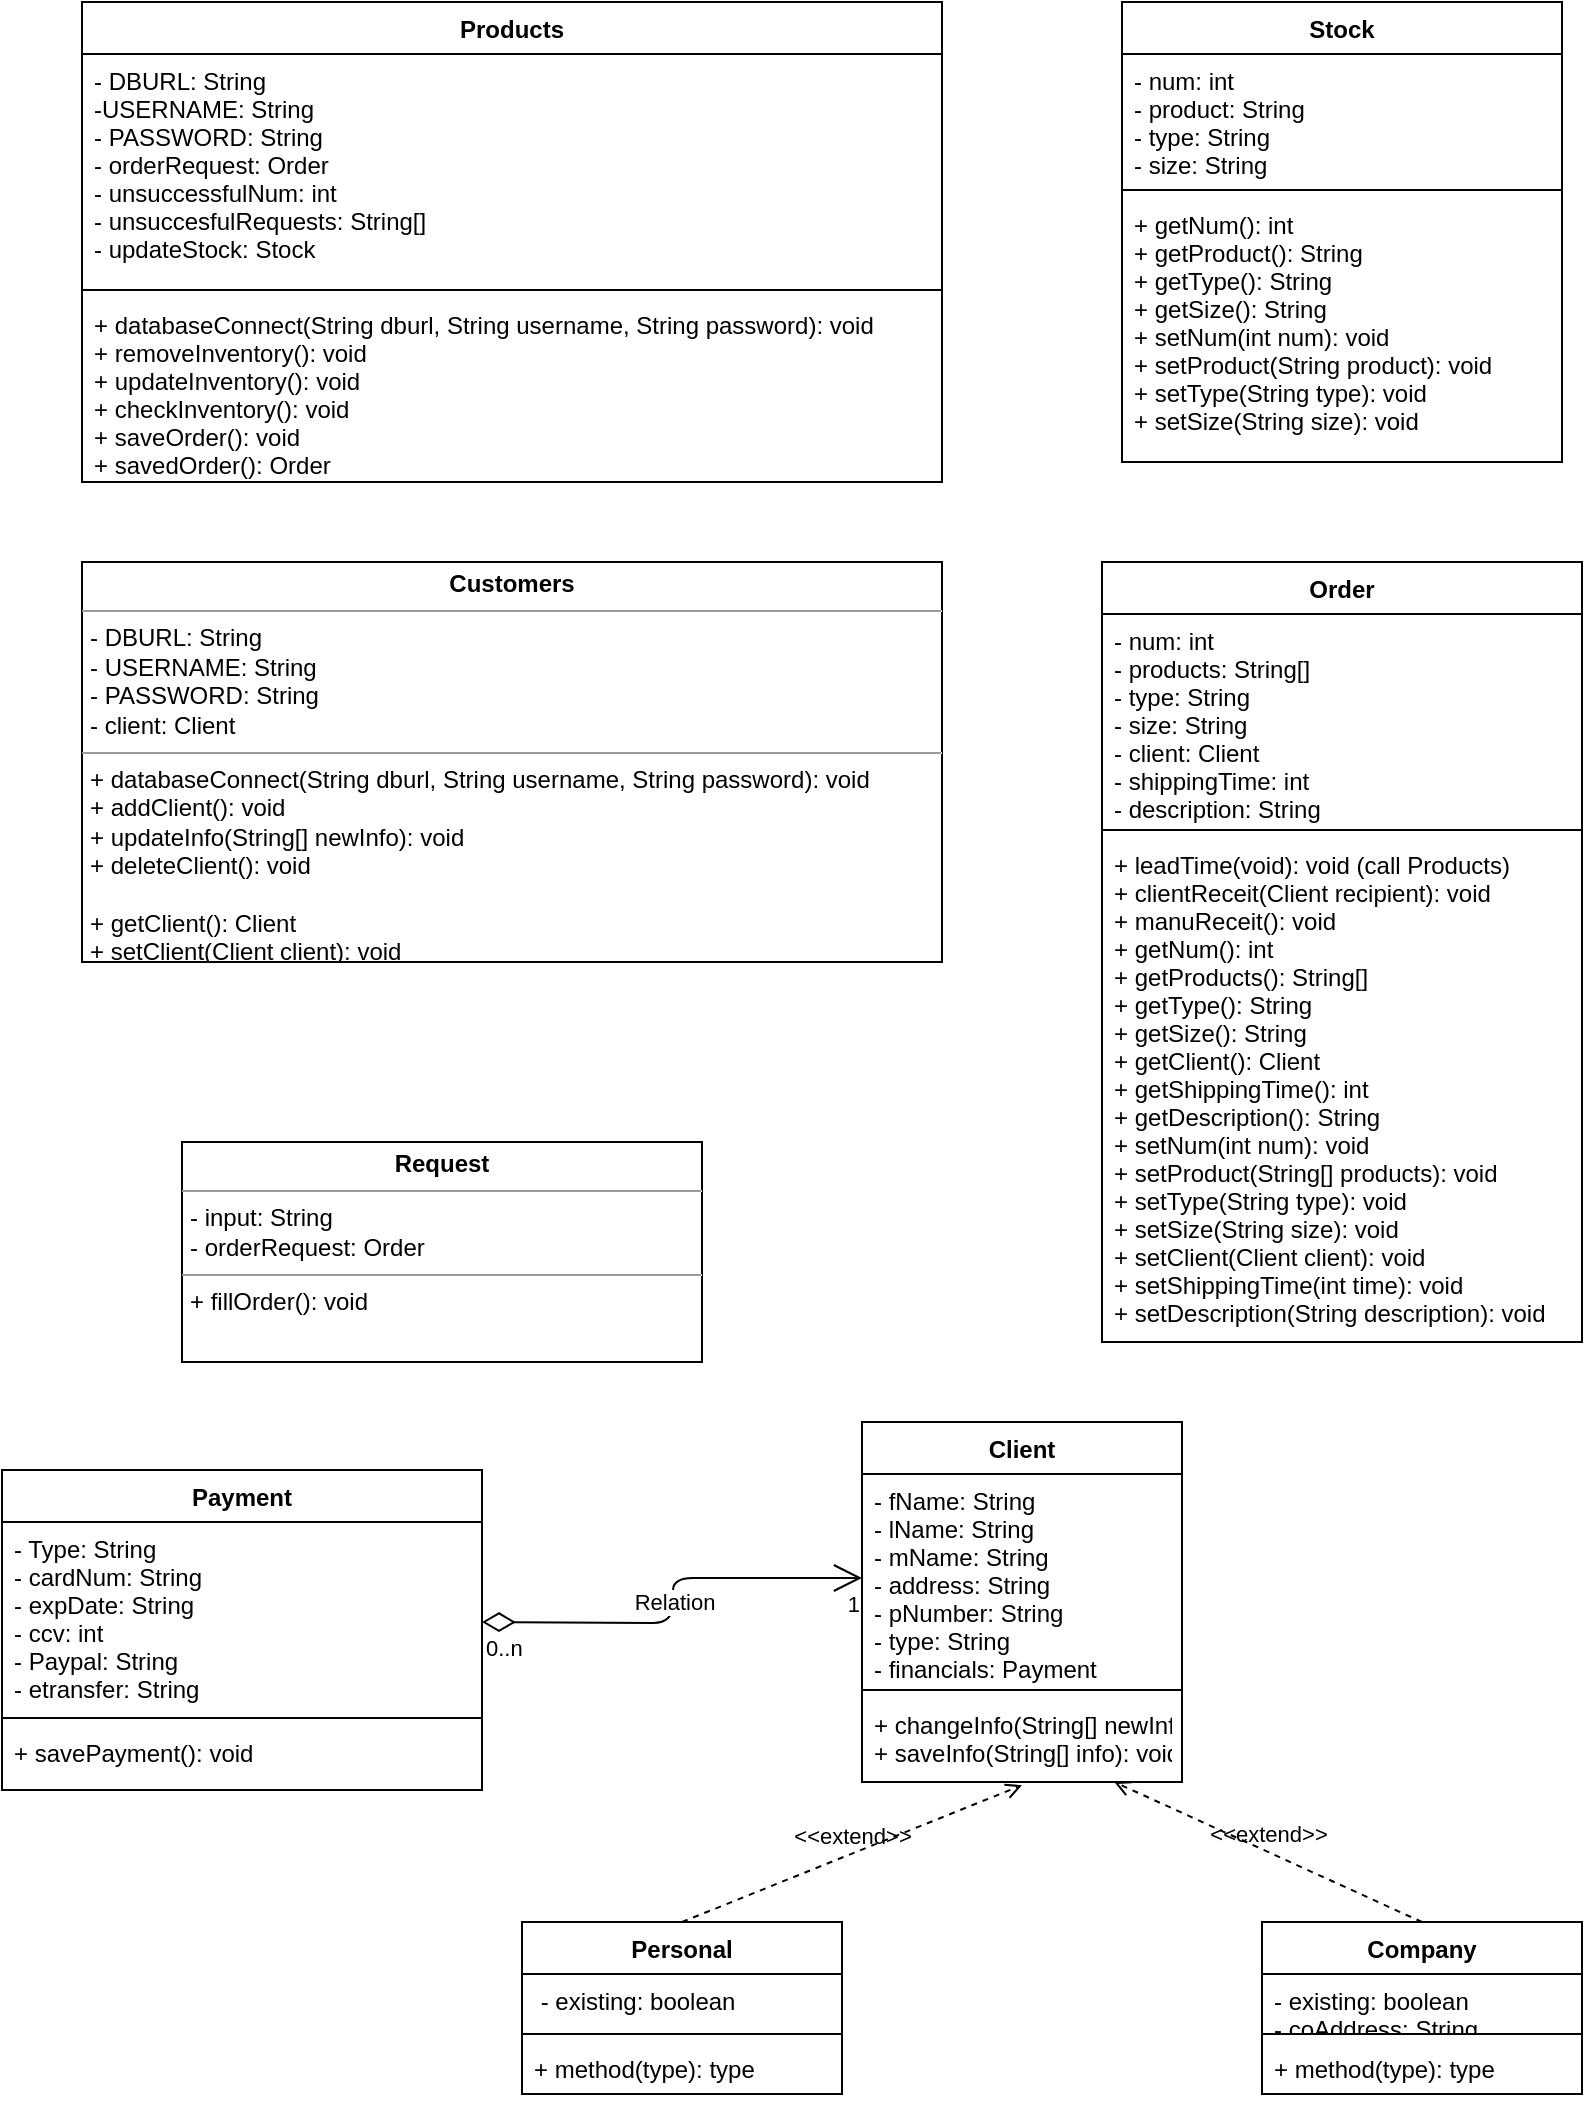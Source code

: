 <mxfile>
    <diagram id="z3XswlLWCpY23xo-eLrF" name="General-UML">
        <mxGraphModel dx="968" dy="680" grid="1" gridSize="10" guides="1" tooltips="1" connect="1" arrows="1" fold="1" page="1" pageScale="1" pageWidth="850" pageHeight="1100" math="0" shadow="0">
            <root>
                <mxCell id="0"/>
                <mxCell id="1" parent="0"/>
                <mxCell id="FrRC0isX2T48UGR8ABqO-22" value="Products" style="swimlane;fontStyle=1;align=center;verticalAlign=top;childLayout=stackLayout;horizontal=1;startSize=26;horizontalStack=0;resizeParent=1;resizeParentMax=0;resizeLast=0;collapsible=1;marginBottom=0;" parent="1" vertex="1">
                    <mxGeometry x="60" y="40" width="430" height="240" as="geometry"/>
                </mxCell>
                <mxCell id="FrRC0isX2T48UGR8ABqO-23" value="- DBURL: String &#10;-USERNAME: String&#10;- PASSWORD: String&#10;- orderRequest: Order&#10;- unsuccessfulNum: int&#10;- unsuccesfulRequests: String[]&#10;- updateStock: Stock" style="text;strokeColor=none;fillColor=none;align=left;verticalAlign=top;spacingLeft=4;spacingRight=4;overflow=hidden;rotatable=0;points=[[0,0.5],[1,0.5]];portConstraint=eastwest;" parent="FrRC0isX2T48UGR8ABqO-22" vertex="1">
                    <mxGeometry y="26" width="430" height="114" as="geometry"/>
                </mxCell>
                <mxCell id="FrRC0isX2T48UGR8ABqO-24" value="" style="line;strokeWidth=1;fillColor=none;align=left;verticalAlign=middle;spacingTop=-1;spacingLeft=3;spacingRight=3;rotatable=0;labelPosition=right;points=[];portConstraint=eastwest;" parent="FrRC0isX2T48UGR8ABqO-22" vertex="1">
                    <mxGeometry y="140" width="430" height="8" as="geometry"/>
                </mxCell>
                <mxCell id="FrRC0isX2T48UGR8ABqO-25" value="+ databaseConnect(String dburl, String username, String password): void&#10;+ removeInventory(): void &#10;+ updateInventory(): void&#10;+ checkInventory(): void &#10;+ saveOrder(): void&#10;+ savedOrder(): Order" style="text;strokeColor=none;fillColor=none;align=left;verticalAlign=top;spacingLeft=4;spacingRight=4;overflow=hidden;rotatable=0;points=[[0,0.5],[1,0.5]];portConstraint=eastwest;" parent="FrRC0isX2T48UGR8ABqO-22" vertex="1">
                    <mxGeometry y="148" width="430" height="92" as="geometry"/>
                </mxCell>
                <mxCell id="FrRC0isX2T48UGR8ABqO-26" value="Client" style="swimlane;fontStyle=1;align=center;verticalAlign=top;childLayout=stackLayout;horizontal=1;startSize=26;horizontalStack=0;resizeParent=1;resizeParentMax=0;resizeLast=0;collapsible=1;marginBottom=0;" parent="1" vertex="1">
                    <mxGeometry x="450" y="750" width="160" height="180" as="geometry"/>
                </mxCell>
                <mxCell id="FrRC0isX2T48UGR8ABqO-27" value="- fName: String&#10;- lName: String &#10;- mName: String&#10;- address: String&#10;- pNumber: String&#10;- type: String&#10;- financials: Payment" style="text;strokeColor=none;fillColor=none;align=left;verticalAlign=top;spacingLeft=4;spacingRight=4;overflow=hidden;rotatable=0;points=[[0,0.5],[1,0.5]];portConstraint=eastwest;" parent="FrRC0isX2T48UGR8ABqO-26" vertex="1">
                    <mxGeometry y="26" width="160" height="104" as="geometry"/>
                </mxCell>
                <mxCell id="FrRC0isX2T48UGR8ABqO-28" value="" style="line;strokeWidth=1;fillColor=none;align=left;verticalAlign=middle;spacingTop=-1;spacingLeft=3;spacingRight=3;rotatable=0;labelPosition=right;points=[];portConstraint=eastwest;" parent="FrRC0isX2T48UGR8ABqO-26" vertex="1">
                    <mxGeometry y="130" width="160" height="8" as="geometry"/>
                </mxCell>
                <mxCell id="FrRC0isX2T48UGR8ABqO-29" value="+ changeInfo(String[] newInfo): void&#10;+ saveInfo(String[] info): void" style="text;strokeColor=none;fillColor=none;align=left;verticalAlign=top;spacingLeft=4;spacingRight=4;overflow=hidden;rotatable=0;points=[[0,0.5],[1,0.5]];portConstraint=eastwest;" parent="FrRC0isX2T48UGR8ABqO-26" vertex="1">
                    <mxGeometry y="138" width="160" height="42" as="geometry"/>
                </mxCell>
                <mxCell id="FrRC0isX2T48UGR8ABqO-30" value="Company" style="swimlane;fontStyle=1;align=center;verticalAlign=top;childLayout=stackLayout;horizontal=1;startSize=26;horizontalStack=0;resizeParent=1;resizeParentMax=0;resizeLast=0;collapsible=1;marginBottom=0;" parent="1" vertex="1">
                    <mxGeometry x="650" y="1000" width="160" height="86" as="geometry"/>
                </mxCell>
                <mxCell id="FrRC0isX2T48UGR8ABqO-31" value="- existing: boolean&#10;- coAddress: String&#10;- coPNumber: String&#10;- owner: String" style="text;strokeColor=none;fillColor=none;align=left;verticalAlign=top;spacingLeft=4;spacingRight=4;overflow=hidden;rotatable=0;points=[[0,0.5],[1,0.5]];portConstraint=eastwest;" parent="FrRC0isX2T48UGR8ABqO-30" vertex="1">
                    <mxGeometry y="26" width="160" height="26" as="geometry"/>
                </mxCell>
                <mxCell id="FrRC0isX2T48UGR8ABqO-32" value="" style="line;strokeWidth=1;fillColor=none;align=left;verticalAlign=middle;spacingTop=-1;spacingLeft=3;spacingRight=3;rotatable=0;labelPosition=right;points=[];portConstraint=eastwest;" parent="FrRC0isX2T48UGR8ABqO-30" vertex="1">
                    <mxGeometry y="52" width="160" height="8" as="geometry"/>
                </mxCell>
                <mxCell id="FrRC0isX2T48UGR8ABqO-33" value="+ method(type): type" style="text;strokeColor=none;fillColor=none;align=left;verticalAlign=top;spacingLeft=4;spacingRight=4;overflow=hidden;rotatable=0;points=[[0,0.5],[1,0.5]];portConstraint=eastwest;" parent="FrRC0isX2T48UGR8ABqO-30" vertex="1">
                    <mxGeometry y="60" width="160" height="26" as="geometry"/>
                </mxCell>
                <mxCell id="FrRC0isX2T48UGR8ABqO-34" value="Personal" style="swimlane;fontStyle=1;align=center;verticalAlign=top;childLayout=stackLayout;horizontal=1;startSize=26;horizontalStack=0;resizeParent=1;resizeParentMax=0;resizeLast=0;collapsible=1;marginBottom=0;" parent="1" vertex="1">
                    <mxGeometry x="280" y="1000" width="160" height="86" as="geometry"/>
                </mxCell>
                <mxCell id="FrRC0isX2T48UGR8ABqO-35" value=" - existing: boolean" style="text;strokeColor=none;fillColor=none;align=left;verticalAlign=top;spacingLeft=4;spacingRight=4;overflow=hidden;rotatable=0;points=[[0,0.5],[1,0.5]];portConstraint=eastwest;" parent="FrRC0isX2T48UGR8ABqO-34" vertex="1">
                    <mxGeometry y="26" width="160" height="26" as="geometry"/>
                </mxCell>
                <mxCell id="FrRC0isX2T48UGR8ABqO-36" value="" style="line;strokeWidth=1;fillColor=none;align=left;verticalAlign=middle;spacingTop=-1;spacingLeft=3;spacingRight=3;rotatable=0;labelPosition=right;points=[];portConstraint=eastwest;" parent="FrRC0isX2T48UGR8ABqO-34" vertex="1">
                    <mxGeometry y="52" width="160" height="8" as="geometry"/>
                </mxCell>
                <mxCell id="FrRC0isX2T48UGR8ABqO-37" value="+ method(type): type" style="text;strokeColor=none;fillColor=none;align=left;verticalAlign=top;spacingLeft=4;spacingRight=4;overflow=hidden;rotatable=0;points=[[0,0.5],[1,0.5]];portConstraint=eastwest;" parent="FrRC0isX2T48UGR8ABqO-34" vertex="1">
                    <mxGeometry y="60" width="160" height="26" as="geometry"/>
                </mxCell>
                <mxCell id="FrRC0isX2T48UGR8ABqO-38" value="Order" style="swimlane;fontStyle=1;align=center;verticalAlign=top;childLayout=stackLayout;horizontal=1;startSize=26;horizontalStack=0;resizeParent=1;resizeParentMax=0;resizeLast=0;collapsible=1;marginBottom=0;" parent="1" vertex="1">
                    <mxGeometry x="570" y="320" width="240" height="390" as="geometry"/>
                </mxCell>
                <mxCell id="FrRC0isX2T48UGR8ABqO-39" value="- num: int&#10;- products: String[]&#10;- type: String&#10;- size: String&#10;- client: Client&#10;- shippingTime: int&#10;- description: String" style="text;strokeColor=none;fillColor=none;align=left;verticalAlign=top;spacingLeft=4;spacingRight=4;overflow=hidden;rotatable=0;points=[[0,0.5],[1,0.5]];portConstraint=eastwest;" parent="FrRC0isX2T48UGR8ABqO-38" vertex="1">
                    <mxGeometry y="26" width="240" height="104" as="geometry"/>
                </mxCell>
                <mxCell id="FrRC0isX2T48UGR8ABqO-40" value="" style="line;strokeWidth=1;fillColor=none;align=left;verticalAlign=middle;spacingTop=-1;spacingLeft=3;spacingRight=3;rotatable=0;labelPosition=right;points=[];portConstraint=eastwest;" parent="FrRC0isX2T48UGR8ABqO-38" vertex="1">
                    <mxGeometry y="130" width="240" height="8" as="geometry"/>
                </mxCell>
                <mxCell id="FrRC0isX2T48UGR8ABqO-41" value="+ leadTime(void): void (call Products)&#10;+ clientReceit(Client recipient): void&#10;+ manuReceit(): void&#10;+ getNum(): int&#10;+ getProducts(): String[]&#10;+ getType(): String&#10;+ getSize(): String&#10;+ getClient(): Client&#10;+ getShippingTime(): int&#10;+ getDescription(): String&#10;+ setNum(int num): void&#10;+ setProduct(String[] products): void&#10;+ setType(String type): void &#10;+ setSize(String size): void&#10;+ setClient(Client client): void&#10;+ setShippingTime(int time): void&#10;+ setDescription(String description): void" style="text;strokeColor=none;fillColor=none;align=left;verticalAlign=top;spacingLeft=4;spacingRight=4;overflow=hidden;rotatable=0;points=[[0,0.5],[1,0.5]];portConstraint=eastwest;" parent="FrRC0isX2T48UGR8ABqO-38" vertex="1">
                    <mxGeometry y="138" width="240" height="252" as="geometry"/>
                </mxCell>
                <mxCell id="g6hW3FBqMGXsAvnzKgfp-1" value="Stock" style="swimlane;fontStyle=1;align=center;verticalAlign=top;childLayout=stackLayout;horizontal=1;startSize=26;horizontalStack=0;resizeParent=1;resizeParentMax=0;resizeLast=0;collapsible=1;marginBottom=0;" parent="1" vertex="1">
                    <mxGeometry x="580" y="40" width="220" height="230" as="geometry"/>
                </mxCell>
                <mxCell id="g6hW3FBqMGXsAvnzKgfp-2" value="- num: int&#10;- product: String&#10;- type: String&#10;- size: String" style="text;strokeColor=none;fillColor=none;align=left;verticalAlign=top;spacingLeft=4;spacingRight=4;overflow=hidden;rotatable=0;points=[[0,0.5],[1,0.5]];portConstraint=eastwest;" parent="g6hW3FBqMGXsAvnzKgfp-1" vertex="1">
                    <mxGeometry y="26" width="220" height="64" as="geometry"/>
                </mxCell>
                <mxCell id="g6hW3FBqMGXsAvnzKgfp-3" value="" style="line;strokeWidth=1;fillColor=none;align=left;verticalAlign=middle;spacingTop=-1;spacingLeft=3;spacingRight=3;rotatable=0;labelPosition=right;points=[];portConstraint=eastwest;" parent="g6hW3FBqMGXsAvnzKgfp-1" vertex="1">
                    <mxGeometry y="90" width="220" height="8" as="geometry"/>
                </mxCell>
                <mxCell id="g6hW3FBqMGXsAvnzKgfp-4" value="+ getNum(): int&#10;+ getProduct(): String&#10;+ getType(): String&#10;+ getSize(): String&#10;+ setNum(int num): void&#10;+ setProduct(String product): void&#10;+ setType(String type): void &#10;+ setSize(String size): void" style="text;strokeColor=none;fillColor=none;align=left;verticalAlign=top;spacingLeft=4;spacingRight=4;overflow=hidden;rotatable=0;points=[[0,0.5],[1,0.5]];portConstraint=eastwest;" parent="g6hW3FBqMGXsAvnzKgfp-1" vertex="1">
                    <mxGeometry y="98" width="220" height="132" as="geometry"/>
                </mxCell>
                <mxCell id="g6hW3FBqMGXsAvnzKgfp-5" value="&amp;lt;&amp;lt;extend&amp;gt;&amp;gt;" style="html=1;verticalAlign=bottom;labelBackgroundColor=none;endArrow=open;endFill=0;dashed=1;entryX=0.5;entryY=1.038;entryDx=0;entryDy=0;entryPerimeter=0;exitX=0.5;exitY=0;exitDx=0;exitDy=0;" parent="1" source="FrRC0isX2T48UGR8ABqO-34" target="FrRC0isX2T48UGR8ABqO-29" edge="1">
                    <mxGeometry width="160" relative="1" as="geometry">
                        <mxPoint x="350" y="860" as="sourcePoint"/>
                        <mxPoint x="510" y="860" as="targetPoint"/>
                    </mxGeometry>
                </mxCell>
                <mxCell id="g6hW3FBqMGXsAvnzKgfp-6" value="&amp;lt;&amp;lt;extend&amp;gt;&amp;gt;" style="html=1;verticalAlign=bottom;labelBackgroundColor=none;endArrow=open;endFill=0;dashed=1;exitX=0.5;exitY=0;exitDx=0;exitDy=0;" parent="1" source="FrRC0isX2T48UGR8ABqO-30" target="FrRC0isX2T48UGR8ABqO-29" edge="1">
                    <mxGeometry width="160" relative="1" as="geometry">
                        <mxPoint x="520" y="870" as="sourcePoint"/>
                        <mxPoint x="690" y="786.988" as="targetPoint"/>
                    </mxGeometry>
                </mxCell>
                <mxCell id="g6hW3FBqMGXsAvnzKgfp-7" value="&lt;p style=&quot;margin: 0px ; margin-top: 4px ; text-align: center&quot;&gt;&lt;b&gt;Customers&lt;/b&gt;&lt;/p&gt;&lt;hr size=&quot;1&quot;&gt;&lt;p style=&quot;margin: 0px ; margin-left: 4px&quot;&gt;- DBURL: String&amp;nbsp;&lt;/p&gt;&lt;p style=&quot;margin: 0px ; margin-left: 4px&quot;&gt;- USERNAME: String&lt;/p&gt;&lt;p style=&quot;margin: 0px ; margin-left: 4px&quot;&gt;- PASSWORD: String&lt;/p&gt;&lt;p style=&quot;margin: 0px ; margin-left: 4px&quot;&gt;- client: Client&lt;/p&gt;&lt;hr size=&quot;1&quot;&gt;&lt;p style=&quot;margin: 0px ; margin-left: 4px&quot;&gt;+ databaseConnect(String dburl, String username, String password): void&lt;/p&gt;&lt;p style=&quot;margin: 0px ; margin-left: 4px&quot;&gt;+ addClient(): void&amp;nbsp;&lt;/p&gt;&lt;p style=&quot;margin: 0px ; margin-left: 4px&quot;&gt;&lt;span&gt;+ updateInfo(String[] newInfo): void&lt;/span&gt;&lt;br&gt;&lt;/p&gt;&lt;p style=&quot;margin: 0px ; margin-left: 4px&quot;&gt;+ deleteClient(): void&amp;nbsp;&lt;/p&gt;&lt;p style=&quot;margin: 0px ; margin-left: 4px&quot;&gt;&lt;br&gt;&lt;/p&gt;&lt;p style=&quot;margin: 0px ; margin-left: 4px&quot;&gt;+ getClient(): Client&lt;/p&gt;&lt;p style=&quot;margin: 0px ; margin-left: 4px&quot;&gt;+ setClient(Client client): void&lt;/p&gt;" style="verticalAlign=top;align=left;overflow=fill;fontSize=12;fontFamily=Helvetica;html=1;" parent="1" vertex="1">
                    <mxGeometry x="60" y="320" width="430" height="200" as="geometry"/>
                </mxCell>
                <mxCell id="lDUlMYyhBo3_rEGFkXq5-1" value="&lt;p style=&quot;margin: 0px ; margin-top: 4px ; text-align: center&quot;&gt;&lt;b&gt;Request&lt;/b&gt;&lt;/p&gt;&lt;hr size=&quot;1&quot;&gt;&lt;p style=&quot;margin: 0px ; margin-left: 4px&quot;&gt;- input: String&lt;/p&gt;&lt;p style=&quot;margin: 0px ; margin-left: 4px&quot;&gt;- orderRequest: Order&lt;/p&gt;&lt;hr size=&quot;1&quot;&gt;&lt;p style=&quot;margin: 0px ; margin-left: 4px&quot;&gt;+ fillOrder(): void&lt;/p&gt;" style="verticalAlign=top;align=left;overflow=fill;fontSize=12;fontFamily=Helvetica;html=1;" parent="1" vertex="1">
                    <mxGeometry x="110" y="610" width="260" height="110" as="geometry"/>
                </mxCell>
                <mxCell id="OperZWVuyKfTqKcX_Xz--2" value="Payment" style="swimlane;fontStyle=1;align=center;verticalAlign=top;childLayout=stackLayout;horizontal=1;startSize=26;horizontalStack=0;resizeParent=1;resizeParentMax=0;resizeLast=0;collapsible=1;marginBottom=0;" parent="1" vertex="1">
                    <mxGeometry x="20" y="774" width="240" height="160" as="geometry"/>
                </mxCell>
                <mxCell id="OperZWVuyKfTqKcX_Xz--3" value="- Type: String &#10;- cardNum: String &#10;- expDate: String &#10;- ccv: int&#10;- Paypal: String &#10;- etransfer: String" style="text;strokeColor=none;fillColor=none;align=left;verticalAlign=top;spacingLeft=4;spacingRight=4;overflow=hidden;rotatable=0;points=[[0,0.5],[1,0.5]];portConstraint=eastwest;" parent="OperZWVuyKfTqKcX_Xz--2" vertex="1">
                    <mxGeometry y="26" width="240" height="94" as="geometry"/>
                </mxCell>
                <mxCell id="OperZWVuyKfTqKcX_Xz--4" value="" style="line;strokeWidth=1;fillColor=none;align=left;verticalAlign=middle;spacingTop=-1;spacingLeft=3;spacingRight=3;rotatable=0;labelPosition=right;points=[];portConstraint=eastwest;" parent="OperZWVuyKfTqKcX_Xz--2" vertex="1">
                    <mxGeometry y="120" width="240" height="8" as="geometry"/>
                </mxCell>
                <mxCell id="OperZWVuyKfTqKcX_Xz--5" value="+ savePayment(): void" style="text;strokeColor=none;fillColor=none;align=left;verticalAlign=top;spacingLeft=4;spacingRight=4;overflow=hidden;rotatable=0;points=[[0,0.5],[1,0.5]];portConstraint=eastwest;" parent="OperZWVuyKfTqKcX_Xz--2" vertex="1">
                    <mxGeometry y="128" width="240" height="32" as="geometry"/>
                </mxCell>
                <mxCell id="1H0O8Qw4fqZx8muvF4tS-1" value="Relation" style="endArrow=open;html=1;endSize=12;startArrow=diamondThin;startSize=14;startFill=0;edgeStyle=orthogonalEdgeStyle;" edge="1" parent="1" target="FrRC0isX2T48UGR8ABqO-27">
                    <mxGeometry relative="1" as="geometry">
                        <mxPoint x="260" y="850" as="sourcePoint"/>
                        <mxPoint x="420" y="850" as="targetPoint"/>
                    </mxGeometry>
                </mxCell>
                <mxCell id="1H0O8Qw4fqZx8muvF4tS-2" value="0..n" style="edgeLabel;resizable=0;html=1;align=left;verticalAlign=top;" connectable="0" vertex="1" parent="1H0O8Qw4fqZx8muvF4tS-1">
                    <mxGeometry x="-1" relative="1" as="geometry"/>
                </mxCell>
                <mxCell id="1H0O8Qw4fqZx8muvF4tS-3" value="1" style="edgeLabel;resizable=0;html=1;align=right;verticalAlign=top;" connectable="0" vertex="1" parent="1H0O8Qw4fqZx8muvF4tS-1">
                    <mxGeometry x="1" relative="1" as="geometry"/>
                </mxCell>
            </root>
        </mxGraphModel>
    </diagram>
    <diagram id="wftdomCxegUQZQMBHBxp" name="InvenotryClasses">
        <mxGraphModel dx="968" dy="680" grid="1" gridSize="10" guides="1" tooltips="1" connect="1" arrows="1" fold="1" page="1" pageScale="1" pageWidth="850" pageHeight="1100" math="0" shadow="0">
            <root>
                <mxCell id="MRYJUEJTdeakwbMpgUm5-0"/>
                <mxCell id="MRYJUEJTdeakwbMpgUm5-1" parent="MRYJUEJTdeakwbMpgUm5-0"/>
                <mxCell id="w4hvDUAFsWrSL29OxZu8-0" value="Sweater" style="swimlane;fontStyle=1;align=center;verticalAlign=top;childLayout=stackLayout;horizontal=1;startSize=26;horizontalStack=0;resizeParent=1;resizeParentMax=0;resizeLast=0;collapsible=1;marginBottom=0;" parent="MRYJUEJTdeakwbMpgUm5-1" vertex="1">
                    <mxGeometry x="90" y="80" width="160" height="270" as="geometry"/>
                </mxCell>
                <mxCell id="w4hvDUAFsWrSL29OxZu8-1" value="- size: String&#10;- type: String&#10;- colour: String&#10;- sex: char&#10;- leadTime: String" style="text;strokeColor=none;fillColor=none;align=left;verticalAlign=top;spacingLeft=4;spacingRight=4;overflow=hidden;rotatable=0;points=[[0,0.5],[1,0.5]];portConstraint=eastwest;" parent="w4hvDUAFsWrSL29OxZu8-0" vertex="1">
                    <mxGeometry y="26" width="160" height="84" as="geometry"/>
                </mxCell>
                <mxCell id="w4hvDUAFsWrSL29OxZu8-2" value="" style="line;strokeWidth=1;fillColor=none;align=left;verticalAlign=middle;spacingTop=-1;spacingLeft=3;spacingRight=3;rotatable=0;labelPosition=right;points=[];portConstraint=eastwest;" parent="w4hvDUAFsWrSL29OxZu8-0" vertex="1">
                    <mxGeometry y="110" width="160" height="8" as="geometry"/>
                </mxCell>
                <mxCell id="w4hvDUAFsWrSL29OxZu8-3" value="+ getSize(): String&#10;+ getType(): String&#10;+ getColour: String&#10;+ getSex(): char&#10;+ getLeadTime(): String&#10;+ setSize(String size): void&#10;+ setType(String type): void&#10;+ setColour(String colour): void&#10;+ setSex(String sex): void&#10;+ setLeadTime(String time): void" style="text;strokeColor=none;fillColor=none;align=left;verticalAlign=top;spacingLeft=4;spacingRight=4;overflow=hidden;rotatable=0;points=[[0,0.5],[1,0.5]];portConstraint=eastwest;" parent="w4hvDUAFsWrSL29OxZu8-0" vertex="1">
                    <mxGeometry y="118" width="160" height="152" as="geometry"/>
                </mxCell>
                <mxCell id="w4hvDUAFsWrSL29OxZu8-4" value="Shirt" style="swimlane;fontStyle=1;align=center;verticalAlign=top;childLayout=stackLayout;horizontal=1;startSize=26;horizontalStack=0;resizeParent=1;resizeParentMax=0;resizeLast=0;collapsible=1;marginBottom=0;" parent="MRYJUEJTdeakwbMpgUm5-1" vertex="1">
                    <mxGeometry x="570" y="80" width="160" height="270" as="geometry"/>
                </mxCell>
                <mxCell id="w4hvDUAFsWrSL29OxZu8-5" value="- size: String&#10;- type: String&#10;- colour: String&#10;- sex: char&#10;- leadTime: String" style="text;strokeColor=none;fillColor=none;align=left;verticalAlign=top;spacingLeft=4;spacingRight=4;overflow=hidden;rotatable=0;points=[[0,0.5],[1,0.5]];portConstraint=eastwest;" parent="w4hvDUAFsWrSL29OxZu8-4" vertex="1">
                    <mxGeometry y="26" width="160" height="84" as="geometry"/>
                </mxCell>
                <mxCell id="w4hvDUAFsWrSL29OxZu8-6" value="" style="line;strokeWidth=1;fillColor=none;align=left;verticalAlign=middle;spacingTop=-1;spacingLeft=3;spacingRight=3;rotatable=0;labelPosition=right;points=[];portConstraint=eastwest;" parent="w4hvDUAFsWrSL29OxZu8-4" vertex="1">
                    <mxGeometry y="110" width="160" height="8" as="geometry"/>
                </mxCell>
                <mxCell id="w4hvDUAFsWrSL29OxZu8-7" value="+ getSize(): String&#10;+ getType(): String&#10;+ getColour: String&#10;+ getSex(): char&#10;+ getLeadTime(): String&#10;+ setSize(String size): void&#10;+ setType(String type): void&#10;+ setColour(String colour): void&#10;+ setSex(String sex): void&#10;+ setLeadTime(String time): void" style="text;strokeColor=none;fillColor=none;align=left;verticalAlign=top;spacingLeft=4;spacingRight=4;overflow=hidden;rotatable=0;points=[[0,0.5],[1,0.5]];portConstraint=eastwest;" parent="w4hvDUAFsWrSL29OxZu8-4" vertex="1">
                    <mxGeometry y="118" width="160" height="152" as="geometry"/>
                </mxCell>
                <mxCell id="w4hvDUAFsWrSL29OxZu8-8" value="Pant" style="swimlane;fontStyle=1;align=center;verticalAlign=top;childLayout=stackLayout;horizontal=1;startSize=26;horizontalStack=0;resizeParent=1;resizeParentMax=0;resizeLast=0;collapsible=1;marginBottom=0;" parent="MRYJUEJTdeakwbMpgUm5-1" vertex="1">
                    <mxGeometry x="90" y="400" width="160" height="270" as="geometry"/>
                </mxCell>
                <mxCell id="w4hvDUAFsWrSL29OxZu8-9" value="- size: String&#10;- type: String&#10;- colour: String&#10;- sex: char&#10;- leadTime: String" style="text;strokeColor=none;fillColor=none;align=left;verticalAlign=top;spacingLeft=4;spacingRight=4;overflow=hidden;rotatable=0;points=[[0,0.5],[1,0.5]];portConstraint=eastwest;" parent="w4hvDUAFsWrSL29OxZu8-8" vertex="1">
                    <mxGeometry y="26" width="160" height="84" as="geometry"/>
                </mxCell>
                <mxCell id="w4hvDUAFsWrSL29OxZu8-10" value="" style="line;strokeWidth=1;fillColor=none;align=left;verticalAlign=middle;spacingTop=-1;spacingLeft=3;spacingRight=3;rotatable=0;labelPosition=right;points=[];portConstraint=eastwest;" parent="w4hvDUAFsWrSL29OxZu8-8" vertex="1">
                    <mxGeometry y="110" width="160" height="8" as="geometry"/>
                </mxCell>
                <mxCell id="w4hvDUAFsWrSL29OxZu8-11" value="+ getSize(): String&#10;+ getType(): String&#10;+ getColour: String&#10;+ getSex(): char&#10;+ getLeadTime(): String&#10;+ setSize(String size): void&#10;+ setType(String type): void&#10;+ setColour(String colour): void&#10;+ setSex(String sex): void&#10;+ setLeadTime(String time): void" style="text;strokeColor=none;fillColor=none;align=left;verticalAlign=top;spacingLeft=4;spacingRight=4;overflow=hidden;rotatable=0;points=[[0,0.5],[1,0.5]];portConstraint=eastwest;" parent="w4hvDUAFsWrSL29OxZu8-8" vertex="1">
                    <mxGeometry y="118" width="160" height="152" as="geometry"/>
                </mxCell>
                <mxCell id="w4hvDUAFsWrSL29OxZu8-12" value="Short" style="swimlane;fontStyle=1;align=center;verticalAlign=top;childLayout=stackLayout;horizontal=1;startSize=26;horizontalStack=0;resizeParent=1;resizeParentMax=0;resizeLast=0;collapsible=1;marginBottom=0;" parent="MRYJUEJTdeakwbMpgUm5-1" vertex="1">
                    <mxGeometry x="570" y="400" width="160" height="270" as="geometry"/>
                </mxCell>
                <mxCell id="w4hvDUAFsWrSL29OxZu8-13" value="- size: String&#10;- type: String&#10;- colour: String&#10;- sex: char&#10;-leadTime: String" style="text;strokeColor=none;fillColor=none;align=left;verticalAlign=top;spacingLeft=4;spacingRight=4;overflow=hidden;rotatable=0;points=[[0,0.5],[1,0.5]];portConstraint=eastwest;" parent="w4hvDUAFsWrSL29OxZu8-12" vertex="1">
                    <mxGeometry y="26" width="160" height="84" as="geometry"/>
                </mxCell>
                <mxCell id="w4hvDUAFsWrSL29OxZu8-14" value="" style="line;strokeWidth=1;fillColor=none;align=left;verticalAlign=middle;spacingTop=-1;spacingLeft=3;spacingRight=3;rotatable=0;labelPosition=right;points=[];portConstraint=eastwest;" parent="w4hvDUAFsWrSL29OxZu8-12" vertex="1">
                    <mxGeometry y="110" width="160" height="8" as="geometry"/>
                </mxCell>
                <mxCell id="w4hvDUAFsWrSL29OxZu8-15" value="+ getSize(): String&#10;+ getType(): String&#10;+ getColour: String&#10;+ getSex(): char&#10;+ getLeadTime(): String&#10;+ setSize(String size): void&#10;+ setType(String type): void&#10;+ setColour(String colour): void&#10;+ setSex(String sex): void&#10;+ setLeadTime(String time): void" style="text;strokeColor=none;fillColor=none;align=left;verticalAlign=top;spacingLeft=4;spacingRight=4;overflow=hidden;rotatable=0;points=[[0,0.5],[1,0.5]];portConstraint=eastwest;" parent="w4hvDUAFsWrSL29OxZu8-12" vertex="1">
                    <mxGeometry y="118" width="160" height="152" as="geometry"/>
                </mxCell>
                <mxCell id="w4hvDUAFsWrSL29OxZu8-20" value="Mask" style="swimlane;fontStyle=1;align=center;verticalAlign=top;childLayout=stackLayout;horizontal=1;startSize=26;horizontalStack=0;resizeParent=1;resizeParentMax=0;resizeLast=0;collapsible=1;marginBottom=0;" parent="MRYJUEJTdeakwbMpgUm5-1" vertex="1">
                    <mxGeometry x="350" y="720" width="160" height="230" as="geometry"/>
                </mxCell>
                <mxCell id="w4hvDUAFsWrSL29OxZu8-21" value="- size: String&#10;- type: String&#10;- colour: String&#10;- leadTime: String" style="text;strokeColor=none;fillColor=none;align=left;verticalAlign=top;spacingLeft=4;spacingRight=4;overflow=hidden;rotatable=0;points=[[0,0.5],[1,0.5]];portConstraint=eastwest;" parent="w4hvDUAFsWrSL29OxZu8-20" vertex="1">
                    <mxGeometry y="26" width="160" height="74" as="geometry"/>
                </mxCell>
                <mxCell id="w4hvDUAFsWrSL29OxZu8-22" value="" style="line;strokeWidth=1;fillColor=none;align=left;verticalAlign=middle;spacingTop=-1;spacingLeft=3;spacingRight=3;rotatable=0;labelPosition=right;points=[];portConstraint=eastwest;" parent="w4hvDUAFsWrSL29OxZu8-20" vertex="1">
                    <mxGeometry y="100" width="160" height="8" as="geometry"/>
                </mxCell>
                <mxCell id="w4hvDUAFsWrSL29OxZu8-23" value="+ getSize(): String&#10;+ getType(): String&#10;+ getColour: String&#10;+ getLeadTime(): String&#10;+ setSize(String size): void&#10;+ setType(String type): void&#10;+ setColour(String colour): void&#10;+ setLeadTime(String time): void" style="text;strokeColor=none;fillColor=none;align=left;verticalAlign=top;spacingLeft=4;spacingRight=4;overflow=hidden;rotatable=0;points=[[0,0.5],[1,0.5]];portConstraint=eastwest;" parent="w4hvDUAFsWrSL29OxZu8-20" vertex="1">
                    <mxGeometry y="108" width="160" height="122" as="geometry"/>
                </mxCell>
            </root>
        </mxGraphModel>
    </diagram>
    <diagram id="AKa6K7lbf1u2NzV__cc4" name="Databases">
        &#xa;        &#xa;&#xa;
        <mxGraphModel dx="1057" dy="680" grid="1" gridSize="10" guides="1" tooltips="1" connect="1" arrows="1" fold="1" page="1" pageScale="1" pageWidth="850" pageHeight="1100" math="0" shadow="0">
            &#xa;            &#xa;&#xa;
            <root>
                &#xa;                &#xa;&#xa;
                <mxCell id="Er8krfrYXAJm4qdIAXMV-0"/>
                &#xa;                &#xa;&#xa;
                <mxCell id="Er8krfrYXAJm4qdIAXMV-1" parent="Er8krfrYXAJm4qdIAXMV-0"/>
                &#xa;                &#xa;&#xa;
                <mxCell id="Er8krfrYXAJm4qdIAXMV-2" value="SQLServer" style="shape=folder;fontStyle=1;tabWidth=110;tabHeight=30;tabPosition=left;html=1;boundedLbl=1;labelInHeader=1;container=1;collapsible=0;recursiveResize=0;" parent="Er8krfrYXAJm4qdIAXMV-1" vertex="1">
                    &#xa;                    &#xa;&#xa;
                    <mxGeometry x="150" y="80" width="290" height="150" as="geometry"/>
                    &#xa;                    &#xa;&#xa;
                </mxCell>
                &#xa;                &#xa;&#xa;
                <mxCell id="Er8krfrYXAJm4qdIAXMV-3" value="Inventory" style="html=1;" parent="Er8krfrYXAJm4qdIAXMV-2" vertex="1">
                    &#xa;                    &#xa;&#xa;
                    <mxGeometry width="110" height="30" relative="1" as="geometry">
                        &#xa;                        &#xa;&#xa;
                        <mxPoint x="20" y="50" as="offset"/>
                        &#xa;                        &#xa;&#xa;
                    </mxGeometry>
                    &#xa;                    &#xa;&#xa;
                </mxCell>
                &#xa;                &#xa;&#xa;
                <mxCell id="WMc9OuHirwesZjXnelt_-4" value="Customers" style="html=1;" parent="Er8krfrYXAJm4qdIAXMV-2" vertex="1">
                    &#xa;                    &#xa;&#xa;
                    <mxGeometry width="110" height="30" relative="1" as="geometry">
                        &#xa;                        &#xa;&#xa;
                        <mxPoint x="160" y="100" as="offset"/>
                        &#xa;                        &#xa;&#xa;
                    </mxGeometry>
                    &#xa;                    &#xa;&#xa;
                </mxCell>
                &#xa;                &#xa;&#xa;
            </root>
            &#xa;            &#xa;&#xa;
        </mxGraphModel>
        &#xa;        &#xa;&#xa;
    </diagram>
    <diagram id="eSRwoZc0oyTMrpAx9XS1" name="Use-Case">
        &#xa;        &#xa;&#xa;
        <mxGraphModel dx="1057" dy="680" grid="1" gridSize="10" guides="1" tooltips="1" connect="1" arrows="1" fold="1" page="1" pageScale="1" pageWidth="850" pageHeight="1100" math="0" shadow="0">
            &#xa;            &#xa;&#xa;
            <root>
                &#xa;                &#xa;&#xa;
                <mxCell id="oynfDBJYEfXgy_UC3kl--0"/>
                &#xa;                &#xa;&#xa;
                <mxCell id="oynfDBJYEfXgy_UC3kl--1" parent="oynfDBJYEfXgy_UC3kl--0"/>
                &#xa;                &#xa;&#xa;
                <mxCell id="oynfDBJYEfXgy_UC3kl--2" value="Customer" style="shape=umlActor;verticalLabelPosition=bottom;verticalAlign=top;html=1;" parent="oynfDBJYEfXgy_UC3kl--1" vertex="1">
                    &#xa;                    &#xa;&#xa;
                    <mxGeometry x="120" y="225" width="30" height="60" as="geometry"/>
                    &#xa;                    &#xa;&#xa;
                </mxCell>
                &#xa;                &#xa;&#xa;
                <mxCell id="oynfDBJYEfXgy_UC3kl--5" value="Admin" style="shape=umlActor;verticalLabelPosition=bottom;verticalAlign=top;html=1;" parent="oynfDBJYEfXgy_UC3kl--1" vertex="1">
                    &#xa;                    &#xa;&#xa;
                    <mxGeometry x="800" y="240" width="30" height="60" as="geometry"/>
                    &#xa;                    &#xa;&#xa;
                </mxCell>
                &#xa;                &#xa;&#xa;
                <mxCell id="oynfDBJYEfXgy_UC3kl--12" value="Recuring/OneTime" style="ellipse;whiteSpace=wrap;html=1;" parent="oynfDBJYEfXgy_UC3kl--1" vertex="1">
                    &#xa;                    &#xa;&#xa;
                    <mxGeometry x="150" y="540" width="130" height="40" as="geometry"/>
                    &#xa;                    &#xa;&#xa;
                </mxCell>
                &#xa;                &#xa;&#xa;
                <mxCell id="XHgv0kynWW9dPsfrW4lC-9" value="Process Order" style="ellipse;whiteSpace=wrap;html=1;" parent="oynfDBJYEfXgy_UC3kl--1" vertex="1">
                    &#xa;                    &#xa;&#xa;
                    <mxGeometry x="320" y="750" width="122.5" height="55" as="geometry"/>
                    &#xa;                    &#xa;&#xa;
                </mxCell>
                &#xa;                &#xa;&#xa;
                <mxCell id="XHgv0kynWW9dPsfrW4lC-14" value="Login" style="ellipse;whiteSpace=wrap;html=1;" parent="oynfDBJYEfXgy_UC3kl--1" vertex="1">
                    &#xa;                    &#xa;&#xa;
                    <mxGeometry x="500" y="40" width="80" height="30" as="geometry"/>
                    &#xa;                    &#xa;&#xa;
                </mxCell>
                &#xa;                &#xa;&#xa;
                <mxCell id="XHgv0kynWW9dPsfrW4lC-15" value="Sign-Up" style="ellipse;whiteSpace=wrap;html=1;" parent="oynfDBJYEfXgy_UC3kl--1" vertex="1">
                    &#xa;                    &#xa;&#xa;
                    <mxGeometry x="620" y="40" width="80" height="30" as="geometry"/>
                    &#xa;                    &#xa;&#xa;
                </mxCell>
                &#xa;                &#xa;&#xa;
                <mxCell id="XHgv0kynWW9dPsfrW4lC-16" value="Verify email" style="ellipse;whiteSpace=wrap;html=1;" parent="oynfDBJYEfXgy_UC3kl--1" vertex="1">
                    &#xa;                    &#xa;&#xa;
                    <mxGeometry x="720" y="110" width="80" height="30" as="geometry"/>
                    &#xa;                    &#xa;&#xa;
                </mxCell>
                &#xa;                &#xa;&#xa;
                <mxCell id="XHgv0kynWW9dPsfrW4lC-17" value="Verify Password" style="ellipse;whiteSpace=wrap;html=1;" parent="oynfDBJYEfXgy_UC3kl--1" vertex="1">
                    &#xa;                    &#xa;&#xa;
                    <mxGeometry x="480" y="130" width="80" height="30" as="geometry"/>
                    &#xa;                    &#xa;&#xa;
                </mxCell>
                &#xa;                &#xa;&#xa;
                <mxCell id="XHgv0kynWW9dPsfrW4lC-18" value="Error" style="ellipse;whiteSpace=wrap;html=1;" parent="oynfDBJYEfXgy_UC3kl--1" vertex="1">
                    &#xa;                    &#xa;&#xa;
                    <mxGeometry x="580" y="110" width="80" height="30" as="geometry"/>
                    &#xa;                    &#xa;&#xa;
                </mxCell>
                &#xa;                &#xa;&#xa;
                <mxCell id="XHgv0kynWW9dPsfrW4lC-20" value="&amp;lt;&amp;lt;include&amp;gt;&amp;gt;" style="html=1;verticalAlign=bottom;labelBackgroundColor=none;endArrow=open;endFill=0;dashed=1;exitX=0.5;exitY=1;exitDx=0;exitDy=0;entryX=0.5;entryY=0;entryDx=0;entryDy=0;" parent="oynfDBJYEfXgy_UC3kl--1" source="XHgv0kynWW9dPsfrW4lC-14" target="XHgv0kynWW9dPsfrW4lC-17" edge="1">
                    &#xa;                    &#xa;&#xa;
                    <mxGeometry width="160" relative="1" as="geometry">
                        &#xa;                        &#xa;&#xa;
                        <mxPoint x="480" y="150" as="sourcePoint"/>
                        &#xa;                        &#xa;&#xa;
                        <mxPoint x="640" y="150" as="targetPoint"/>
                        &#xa;                        &#xa;&#xa;
                    </mxGeometry>
                    &#xa;                    &#xa;&#xa;
                </mxCell>
                &#xa;                &#xa;&#xa;
                <mxCell id="XHgv0kynWW9dPsfrW4lC-21" value="&amp;lt;&amp;lt;include&amp;gt;&amp;gt;" style="html=1;verticalAlign=bottom;labelBackgroundColor=none;endArrow=open;endFill=0;dashed=1;exitX=0.5;exitY=1;exitDx=0;exitDy=0;entryX=0.5;entryY=0;entryDx=0;entryDy=0;" parent="oynfDBJYEfXgy_UC3kl--1" source="XHgv0kynWW9dPsfrW4lC-15" target="XHgv0kynWW9dPsfrW4lC-16" edge="1">
                    &#xa;                    &#xa;&#xa;
                    <mxGeometry width="160" relative="1" as="geometry">
                        &#xa;                        &#xa;&#xa;
                        <mxPoint x="540" y="60" as="sourcePoint"/>
                        &#xa;                        &#xa;&#xa;
                        <mxPoint x="510" y="90" as="targetPoint"/>
                        &#xa;                        &#xa;&#xa;
                    </mxGeometry>
                    &#xa;                    &#xa;&#xa;
                </mxCell>
                &#xa;                &#xa;&#xa;
                <mxCell id="XHgv0kynWW9dPsfrW4lC-22" value="&amp;lt;&amp;lt;extend&amp;gt;&amp;gt;" style="html=1;verticalAlign=bottom;labelBackgroundColor=none;endArrow=open;endFill=0;dashed=1;entryX=0.5;entryY=0;entryDx=0;entryDy=0;exitX=0.5;exitY=0;exitDx=0;exitDy=0;" parent="oynfDBJYEfXgy_UC3kl--1" source="XHgv0kynWW9dPsfrW4lC-15" target="XHgv0kynWW9dPsfrW4lC-31" edge="1">
                    &#xa;                    &#xa;&#xa;
                    <mxGeometry width="160" relative="1" as="geometry">
                        &#xa;                        &#xa;&#xa;
                        <mxPoint x="390" y="140" as="sourcePoint"/>
                        &#xa;                        &#xa;&#xa;
                        <mxPoint x="550" y="140" as="targetPoint"/>
                        &#xa;                        &#xa;&#xa;
                        <Array as="points">
                            &#xa;                            &#xa;&#xa;
                            <mxPoint x="490" y="20"/>
                            &#xa;                            &#xa;&#xa;
                        </Array>
                        &#xa;                        &#xa;&#xa;
                    </mxGeometry>
                    &#xa;                    &#xa;&#xa;
                </mxCell>
                &#xa;                &#xa;&#xa;
                <mxCell id="XHgv0kynWW9dPsfrW4lC-23" value="&amp;lt;&amp;lt;extend&amp;gt;&amp;gt;" style="html=1;verticalAlign=bottom;labelBackgroundColor=none;endArrow=open;endFill=0;dashed=1;entryX=0.5;entryY=1;entryDx=0;entryDy=0;exitX=0.5;exitY=0;exitDx=0;exitDy=0;" parent="oynfDBJYEfXgy_UC3kl--1" source="XHgv0kynWW9dPsfrW4lC-18" target="XHgv0kynWW9dPsfrW4lC-15" edge="1">
                    &#xa;                    &#xa;&#xa;
                    <mxGeometry width="160" relative="1" as="geometry">
                        &#xa;                        &#xa;&#xa;
                        <mxPoint x="390" y="320" as="sourcePoint"/>
                        &#xa;                        &#xa;&#xa;
                        <mxPoint x="550" y="320" as="targetPoint"/>
                        &#xa;                        &#xa;&#xa;
                    </mxGeometry>
                    &#xa;                    &#xa;&#xa;
                </mxCell>
                &#xa;                &#xa;&#xa;
                <mxCell id="XHgv0kynWW9dPsfrW4lC-24" value="&amp;lt;&amp;lt;extend&amp;gt;&amp;gt;" style="html=1;verticalAlign=bottom;labelBackgroundColor=none;endArrow=open;endFill=0;dashed=1;entryX=0.5;entryY=1;entryDx=0;entryDy=0;exitX=0.5;exitY=0;exitDx=0;exitDy=0;" parent="oynfDBJYEfXgy_UC3kl--1" source="XHgv0kynWW9dPsfrW4lC-18" target="XHgv0kynWW9dPsfrW4lC-14" edge="1">
                    &#xa;                    &#xa;&#xa;
                    <mxGeometry width="160" relative="1" as="geometry">
                        &#xa;                        &#xa;&#xa;
                        <mxPoint x="630" y="120" as="sourcePoint"/>
                        &#xa;                        &#xa;&#xa;
                        <mxPoint x="670" y="80" as="targetPoint"/>
                        &#xa;                        &#xa;&#xa;
                    </mxGeometry>
                    &#xa;                    &#xa;&#xa;
                </mxCell>
                &#xa;                &#xa;&#xa;
                <mxCell id="XHgv0kynWW9dPsfrW4lC-25" value="&amp;lt;&amp;lt;extend&amp;gt;&amp;gt;" style="html=1;verticalAlign=bottom;labelBackgroundColor=none;endArrow=open;endFill=0;dashed=1;exitX=0.5;exitY=0;exitDx=0;exitDy=0;entryX=0.75;entryY=0;entryDx=0;entryDy=0;" parent="oynfDBJYEfXgy_UC3kl--1" source="XHgv0kynWW9dPsfrW4lC-14" target="XHgv0kynWW9dPsfrW4lC-31" edge="1">
                    &#xa;                    &#xa;&#xa;
                    <mxGeometry width="160" relative="1" as="geometry">
                        &#xa;                        &#xa;&#xa;
                        <mxPoint x="630" y="120" as="sourcePoint"/>
                        &#xa;                        &#xa;&#xa;
                        <mxPoint x="440" y="70" as="targetPoint"/>
                        &#xa;                        &#xa;&#xa;
                    </mxGeometry>
                    &#xa;                    &#xa;&#xa;
                </mxCell>
                &#xa;                &#xa;&#xa;
                <mxCell id="XHgv0kynWW9dPsfrW4lC-26" value="Guest" style="ellipse;whiteSpace=wrap;html=1;" parent="oynfDBJYEfXgy_UC3kl--1" vertex="1">
                    &#xa;                    &#xa;&#xa;
                    <mxGeometry x="190" y="40" width="80" height="30" as="geometry"/>
                    &#xa;                    &#xa;&#xa;
                </mxCell>
                &#xa;                &#xa;&#xa;
                <mxCell id="XHgv0kynWW9dPsfrW4lC-27" value="&amp;lt;&amp;lt;extend&amp;gt;&amp;gt;" style="html=1;verticalAlign=bottom;labelBackgroundColor=none;endArrow=open;endFill=0;dashed=1;" parent="oynfDBJYEfXgy_UC3kl--1" target="XHgv0kynWW9dPsfrW4lC-31" edge="1">
                    &#xa;                    &#xa;&#xa;
                    <mxGeometry width="160" relative="1" as="geometry">
                        &#xa;                        &#xa;&#xa;
                        <mxPoint x="230" y="39" as="sourcePoint"/>
                        &#xa;                        &#xa;&#xa;
                        <mxPoint x="390" y="39" as="targetPoint"/>
                        &#xa;                        &#xa;&#xa;
                        <Array as="points">
                            &#xa;                            &#xa;&#xa;
                            <mxPoint x="320" y="30"/>
                            &#xa;                            &#xa;&#xa;
                        </Array>
                        &#xa;                        &#xa;&#xa;
                    </mxGeometry>
                    &#xa;                    &#xa;&#xa;
                </mxCell>
                &#xa;                &#xa;&#xa;
                <mxCell id="XHgv0kynWW9dPsfrW4lC-30" value="" style="shape=ellipse;container=1;horizontal=1;horizontalStack=0;resizeParent=1;resizeParentMax=0;resizeLast=0;html=1;dashed=0;collapsible=0;fillColor=none;" parent="oynfDBJYEfXgy_UC3kl--1" vertex="1">
                    &#xa;                    &#xa;&#xa;
                    <mxGeometry x="290" y="60" width="160" height="90" as="geometry"/>
                    &#xa;                    &#xa;&#xa;
                </mxCell>
                &#xa;                &#xa;&#xa;
                <mxCell id="XHgv0kynWW9dPsfrW4lC-31" value="Open App" style="html=1;strokeColor=none;fillColor=none;align=center;verticalAlign=middle;rotatable=0;" parent="XHgv0kynWW9dPsfrW4lC-30" vertex="1">
                    &#xa;                    &#xa;&#xa;
                    <mxGeometry width="160" height="22.5" as="geometry"/>
                    &#xa;                    &#xa;&#xa;
                </mxCell>
                &#xa;                &#xa;&#xa;
                <mxCell id="XHgv0kynWW9dPsfrW4lC-32" value="" style="line;strokeWidth=1;fillColor=none;rotatable=0;labelPosition=right;points=[];portConstraint=eastwest;dashed=0;resizeWidth=1;" parent="XHgv0kynWW9dPsfrW4lC-30" vertex="1">
                    &#xa;                    &#xa;&#xa;
                    <mxGeometry x="8" y="22.5" width="144" height="7.5" as="geometry"/>
                    &#xa;                    &#xa;&#xa;
                </mxCell>
                &#xa;                &#xa;&#xa;
                <mxCell id="XHgv0kynWW9dPsfrW4lC-33" value="extension points" style="text;html=1;align=center;verticalAlign=middle;rotatable=0;" parent="XHgv0kynWW9dPsfrW4lC-30" vertex="1">
                    &#xa;                    &#xa;&#xa;
                    <mxGeometry y="30" width="160" height="22.5" as="geometry"/>
                    &#xa;                    &#xa;&#xa;
                </mxCell>
                &#xa;                &#xa;&#xa;
                <mxCell id="XHgv0kynWW9dPsfrW4lC-34" value="Login&amp;nbsp;&lt;br&gt;Sign-Up&lt;br&gt;Continue as Guest" style="text;html=1;align=left;verticalAlign=middle;rotatable=0;spacingLeft=25;" parent="XHgv0kynWW9dPsfrW4lC-30" vertex="1">
                    &#xa;                    &#xa;&#xa;
                    <mxGeometry y="52.5" width="160" height="22.5" as="geometry"/>
                    &#xa;                    &#xa;&#xa;
                </mxCell>
                &#xa;                &#xa;&#xa;
                <mxCell id="XHgv0kynWW9dPsfrW4lC-48" value="Update Stock" style="ellipse;whiteSpace=wrap;html=1;" parent="oynfDBJYEfXgy_UC3kl--1" vertex="1">
                    &#xa;                    &#xa;&#xa;
                    <mxGeometry x="325" y="692.96" width="100" height="50" as="geometry"/>
                    &#xa;                    &#xa;&#xa;
                </mxCell>
                &#xa;                &#xa;&#xa;
                <mxCell id="XHgv0kynWW9dPsfrW4lC-49" value="" style="endArrow=none;startArrow=none;endFill=0;startFill=0;endSize=8;html=1;verticalAlign=bottom;labelBackgroundColor=none;strokeWidth=3;exitX=1;exitY=0.5;exitDx=0;exitDy=0;" parent="oynfDBJYEfXgy_UC3kl--1" source="XHgv0kynWW9dPsfrW4lC-48" edge="1">
                    &#xa;                    &#xa;&#xa;
                    <mxGeometry width="160" relative="1" as="geometry">
                        &#xa;                        &#xa;&#xa;
                        <mxPoint x="460" y="270" as="sourcePoint"/>
                        &#xa;                        &#xa;&#xa;
                        <mxPoint x="800" y="260" as="targetPoint"/>
                        &#xa;                        &#xa;&#xa;
                        <Array as="points">
                            &#xa;                            &#xa;&#xa;
                            <mxPoint x="640" y="780"/>
                            &#xa;                            &#xa;&#xa;
                        </Array>
                        &#xa;                        &#xa;&#xa;
                    </mxGeometry>
                    &#xa;                    &#xa;&#xa;
                </mxCell>
                &#xa;                &#xa;&#xa;
                <mxCell id="XHgv0kynWW9dPsfrW4lC-50" value="" style="endArrow=none;startArrow=none;endFill=0;startFill=0;endSize=8;html=1;verticalAlign=bottom;labelBackgroundColor=none;strokeWidth=3;exitX=0.963;exitY=0.36;exitDx=0;exitDy=0;exitPerimeter=0;" parent="oynfDBJYEfXgy_UC3kl--1" source="YP_LOq2j_jBv8buRigSV-22" edge="1">
                    &#xa;                    &#xa;&#xa;
                    <mxGeometry width="160" relative="1" as="geometry">
                        &#xa;                        &#xa;&#xa;
                        <mxPoint x="450" y="285" as="sourcePoint"/>
                        &#xa;                        &#xa;&#xa;
                        <mxPoint x="800" y="260" as="targetPoint"/>
                        &#xa;                        &#xa;&#xa;
                    </mxGeometry>
                    &#xa;                    &#xa;&#xa;
                </mxCell>
                &#xa;                &#xa;&#xa;
                <mxCell id="XHgv0kynWW9dPsfrW4lC-52" value="" style="endArrow=none;startArrow=none;endFill=0;startFill=0;endSize=8;html=1;verticalAlign=bottom;labelBackgroundColor=none;strokeWidth=3;exitX=1;exitY=0.333;exitDx=0;exitDy=0;exitPerimeter=0;entryX=0;entryY=0;entryDx=0;entryDy=0;" parent="oynfDBJYEfXgy_UC3kl--1" source="oynfDBJYEfXgy_UC3kl--2" target="XHgv0kynWW9dPsfrW4lC-34" edge="1">
                    &#xa;                    &#xa;&#xa;
                    <mxGeometry width="160" relative="1" as="geometry">
                        &#xa;                        &#xa;&#xa;
                        <mxPoint x="230" y="200" as="sourcePoint"/>
                        &#xa;                        &#xa;&#xa;
                        <mxPoint x="530" y="132.5" as="targetPoint"/>
                        &#xa;                        &#xa;&#xa;
                    </mxGeometry>
                    &#xa;                    &#xa;&#xa;
                </mxCell>
                &#xa;                &#xa;&#xa;
                <mxCell id="XHgv0kynWW9dPsfrW4lC-53" value="" style="endArrow=none;startArrow=none;endFill=0;startFill=0;endSize=8;html=1;verticalAlign=bottom;labelBackgroundColor=none;strokeWidth=3;exitX=1;exitY=0.333;exitDx=0;exitDy=0;exitPerimeter=0;entryX=0.009;entryY=0.36;entryDx=0;entryDy=0;entryPerimeter=0;" parent="oynfDBJYEfXgy_UC3kl--1" source="oynfDBJYEfXgy_UC3kl--2" target="YP_LOq2j_jBv8buRigSV-22" edge="1">
                    &#xa;                    &#xa;&#xa;
                    <mxGeometry width="160" relative="1" as="geometry">
                        &#xa;                        &#xa;&#xa;
                        <mxPoint x="230" y="280" as="sourcePoint"/>
                        &#xa;                        &#xa;&#xa;
                        <mxPoint x="310" y="270" as="targetPoint"/>
                        &#xa;                        &#xa;&#xa;
                    </mxGeometry>
                    &#xa;                    &#xa;&#xa;
                </mxCell>
                &#xa;                &#xa;&#xa;
                <mxCell id="XHgv0kynWW9dPsfrW4lC-56" value="" style="endArrow=none;startArrow=none;endFill=0;startFill=0;endSize=8;html=1;verticalAlign=bottom;labelBackgroundColor=none;strokeWidth=3;exitX=1;exitY=0.5;exitDx=0;exitDy=0;entryX=0;entryY=0.333;entryDx=0;entryDy=0;entryPerimeter=0;" parent="oynfDBJYEfXgy_UC3kl--1" source="XHgv0kynWW9dPsfrW4lC-9" target="oynfDBJYEfXgy_UC3kl--5" edge="1">
                    &#xa;                    &#xa;&#xa;
                    <mxGeometry width="160" relative="1" as="geometry">
                        &#xa;                        &#xa;&#xa;
                        <mxPoint x="460" y="597.5" as="sourcePoint"/>
                        &#xa;                        &#xa;&#xa;
                        <mxPoint x="810" y="270" as="targetPoint"/>
                        &#xa;                        &#xa;&#xa;
                        <Array as="points">
                            &#xa;                            &#xa;&#xa;
                            <mxPoint x="660" y="800"/>
                            &#xa;                            &#xa;&#xa;
                        </Array>
                        &#xa;                        &#xa;&#xa;
                    </mxGeometry>
                    &#xa;                    &#xa;&#xa;
                </mxCell>
                &#xa;                &#xa;&#xa;
                <mxCell id="XHgv0kynWW9dPsfrW4lC-58" value="&amp;lt;&amp;lt;include&amp;gt;&amp;gt;" style="html=1;verticalAlign=bottom;labelBackgroundColor=none;endArrow=open;endFill=0;dashed=1;exitX=0.5;exitY=1;exitDx=0;exitDy=0;entryX=0.5;entryY=0;entryDx=0;entryDy=0;" parent="oynfDBJYEfXgy_UC3kl--1" source="YP_LOq2j_jBv8buRigSV-7" target="oynfDBJYEfXgy_UC3kl--12" edge="1">
                    &#xa;                    &#xa;&#xa;
                    <mxGeometry width="160" relative="1" as="geometry">
                        &#xa;                        &#xa;&#xa;
                        <mxPoint x="200" y="622.96" as="sourcePoint"/>
                        &#xa;                        &#xa;&#xa;
                        <mxPoint x="228" y="660" as="targetPoint"/>
                        &#xa;                        &#xa;&#xa;
                    </mxGeometry>
                    &#xa;                    &#xa;&#xa;
                </mxCell>
                &#xa;                &#xa;&#xa;
                <mxCell id="YP_LOq2j_jBv8buRigSV-7" value="" style="shape=ellipse;container=1;horizontal=1;horizontalStack=0;resizeParent=1;resizeParentMax=0;resizeLast=0;html=1;dashed=0;collapsible=0;" parent="oynfDBJYEfXgy_UC3kl--1" vertex="1">
                    &#xa;                    &#xa;&#xa;
                    <mxGeometry x="270" y="350" width="180" height="120" as="geometry"/>
                    &#xa;                    &#xa;&#xa;
                </mxCell>
                &#xa;                &#xa;&#xa;
                <mxCell id="YP_LOq2j_jBv8buRigSV-8" value="Returning Customer" style="html=1;strokeColor=none;fillColor=none;align=center;verticalAlign=middle;rotatable=0;" parent="YP_LOq2j_jBv8buRigSV-7" vertex="1">
                    &#xa;                    &#xa;&#xa;
                    <mxGeometry width="180" height="30" as="geometry"/>
                    &#xa;                    &#xa;&#xa;
                </mxCell>
                &#xa;                &#xa;&#xa;
                <mxCell id="YP_LOq2j_jBv8buRigSV-9" value="" style="line;strokeWidth=1;fillColor=none;rotatable=0;labelPosition=right;points=[];portConstraint=eastwest;dashed=0;resizeWidth=1;" parent="YP_LOq2j_jBv8buRigSV-7" vertex="1">
                    &#xa;                    &#xa;&#xa;
                    <mxGeometry x="9" y="30" width="162" height="10" as="geometry"/>
                    &#xa;                    &#xa;&#xa;
                </mxCell>
                &#xa;                &#xa;&#xa;
                <mxCell id="YP_LOq2j_jBv8buRigSV-11" value="Recurring order/One-Time&lt;br&gt;Payment Structure" style="text;html=1;align=left;verticalAlign=middle;rotatable=0;spacingLeft=25;" parent="YP_LOq2j_jBv8buRigSV-7" vertex="1">
                    &#xa;                    &#xa;&#xa;
                    <mxGeometry y="45" width="180" height="30" as="geometry"/>
                    &#xa;                    &#xa;&#xa;
                </mxCell>
                &#xa;                &#xa;&#xa;
                <mxCell id="YP_LOq2j_jBv8buRigSV-12" value="" style="shape=ellipse;container=1;horizontal=1;horizontalStack=0;resizeParent=1;resizeParentMax=0;resizeLast=0;html=1;dashed=0;collapsible=0;" parent="oynfDBJYEfXgy_UC3kl--1" vertex="1">
                    &#xa;                    &#xa;&#xa;
                    <mxGeometry x="510" y="330" width="180" height="120" as="geometry"/>
                    &#xa;                    &#xa;&#xa;
                </mxCell>
                &#xa;                &#xa;&#xa;
                <mxCell id="YP_LOq2j_jBv8buRigSV-13" value="New Customer" style="html=1;strokeColor=none;fillColor=none;align=center;verticalAlign=middle;rotatable=0;" parent="YP_LOq2j_jBv8buRigSV-12" vertex="1">
                    &#xa;                    &#xa;&#xa;
                    <mxGeometry width="180" height="30" as="geometry"/>
                    &#xa;                    &#xa;&#xa;
                </mxCell>
                &#xa;                &#xa;&#xa;
                <mxCell id="YP_LOq2j_jBv8buRigSV-14" value="" style="line;strokeWidth=1;fillColor=none;rotatable=0;labelPosition=right;points=[];portConstraint=eastwest;dashed=0;resizeWidth=1;" parent="YP_LOq2j_jBv8buRigSV-12" vertex="1">
                    &#xa;                    &#xa;&#xa;
                    <mxGeometry x="9" y="30" width="162" height="10" as="geometry"/>
                    &#xa;                    &#xa;&#xa;
                </mxCell>
                &#xa;                &#xa;&#xa;
                <mxCell id="YP_LOq2j_jBv8buRigSV-16" value="Sign-up&lt;br&gt;Order Information&lt;br&gt;Shipping &amp;amp; Handling&lt;br&gt;Payment Information&lt;br&gt;Payment Structure" style="text;html=1;align=left;verticalAlign=middle;rotatable=0;spacingLeft=25;" parent="YP_LOq2j_jBv8buRigSV-12" vertex="1">
                    &#xa;                    &#xa;&#xa;
                    <mxGeometry y="60" width="180" height="30" as="geometry"/>
                    &#xa;                    &#xa;&#xa;
                </mxCell>
                &#xa;                &#xa;&#xa;
                <mxCell id="YP_LOq2j_jBv8buRigSV-22" value="Purchase Order" style="ellipse;whiteSpace=wrap;html=1;" parent="oynfDBJYEfXgy_UC3kl--1" vertex="1">
                    &#xa;                    &#xa;&#xa;
                    <mxGeometry x="342" y="200" width="108" height="50" as="geometry"/>
                    &#xa;                    &#xa;&#xa;
                </mxCell>
                &#xa;                &#xa;&#xa;
                <mxCell id="YP_LOq2j_jBv8buRigSV-23" value="Send Receipt&amp;nbsp;" style="ellipse;whiteSpace=wrap;html=1;" parent="oynfDBJYEfXgy_UC3kl--1" vertex="1">
                    &#xa;                    &#xa;&#xa;
                    <mxGeometry x="317.5" y="810" width="122.5" height="55" as="geometry"/>
                    &#xa;                    &#xa;&#xa;
                </mxCell>
                &#xa;                &#xa;&#xa;
                <mxCell id="YP_LOq2j_jBv8buRigSV-24" value="" style="endArrow=none;startArrow=none;endFill=0;startFill=0;endSize=8;html=1;verticalAlign=bottom;labelBackgroundColor=none;strokeWidth=3;exitX=1;exitY=0.5;exitDx=0;exitDy=0;entryX=0;entryY=0.333;entryDx=0;entryDy=0;entryPerimeter=0;" parent="oynfDBJYEfXgy_UC3kl--1" source="YP_LOq2j_jBv8buRigSV-23" target="oynfDBJYEfXgy_UC3kl--5" edge="1">
                    &#xa;                    &#xa;&#xa;
                    <mxGeometry width="160" relative="1" as="geometry">
                        &#xa;                        &#xa;&#xa;
                        <mxPoint x="450" y="827.5" as="sourcePoint"/>
                        &#xa;                        &#xa;&#xa;
                        <mxPoint x="810" y="270" as="targetPoint"/>
                        &#xa;                        &#xa;&#xa;
                        <Array as="points">
                            &#xa;                            &#xa;&#xa;
                            <mxPoint x="670" y="860"/>
                            &#xa;                            &#xa;&#xa;
                        </Array>
                        &#xa;                        &#xa;&#xa;
                    </mxGeometry>
                    &#xa;                    &#xa;&#xa;
                </mxCell>
                &#xa;                &#xa;&#xa;
                <mxCell id="YP_LOq2j_jBv8buRigSV-25" value="Request Tracking" style="ellipse;whiteSpace=wrap;html=1;" parent="oynfDBJYEfXgy_UC3kl--1" vertex="1">
                    &#xa;                    &#xa;&#xa;
                    <mxGeometry x="320" y="870" width="122.5" height="55" as="geometry"/>
                    &#xa;                    &#xa;&#xa;
                </mxCell>
                &#xa;                &#xa;&#xa;
                <mxCell id="YP_LOq2j_jBv8buRigSV-26" value="Send Tracking" style="ellipse;whiteSpace=wrap;html=1;" parent="oynfDBJYEfXgy_UC3kl--1" vertex="1">
                    &#xa;                    &#xa;&#xa;
                    <mxGeometry x="320" y="930" width="122.5" height="55" as="geometry"/>
                    &#xa;                    &#xa;&#xa;
                </mxCell>
                &#xa;                &#xa;&#xa;
                <mxCell id="YP_LOq2j_jBv8buRigSV-27" value="" style="endArrow=none;startArrow=none;endFill=0;startFill=0;endSize=8;html=1;verticalAlign=bottom;labelBackgroundColor=none;strokeWidth=3;exitX=1;exitY=0.5;exitDx=0;exitDy=0;entryX=0;entryY=0.333;entryDx=0;entryDy=0;entryPerimeter=0;" parent="oynfDBJYEfXgy_UC3kl--1" source="YP_LOq2j_jBv8buRigSV-26" target="oynfDBJYEfXgy_UC3kl--5" edge="1">
                    &#xa;                    &#xa;&#xa;
                    <mxGeometry width="160" relative="1" as="geometry">
                        &#xa;                        &#xa;&#xa;
                        <mxPoint x="450" y="847.5" as="sourcePoint"/>
                        &#xa;                        &#xa;&#xa;
                        <mxPoint x="810" y="270" as="targetPoint"/>
                        &#xa;                        &#xa;&#xa;
                        <Array as="points">
                            &#xa;                            &#xa;&#xa;
                            <mxPoint x="680" y="870"/>
                            &#xa;                            &#xa;&#xa;
                        </Array>
                        &#xa;                        &#xa;&#xa;
                    </mxGeometry>
                    &#xa;                    &#xa;&#xa;
                </mxCell>
                &#xa;                &#xa;&#xa;
                <mxCell id="YP_LOq2j_jBv8buRigSV-28" value="" style="endArrow=none;startArrow=none;endFill=0;startFill=0;endSize=8;html=1;verticalAlign=bottom;labelBackgroundColor=none;strokeWidth=3;exitX=1;exitY=0.333;exitDx=0;exitDy=0;exitPerimeter=0;entryX=0;entryY=0.5;entryDx=0;entryDy=0;" parent="oynfDBJYEfXgy_UC3kl--1" source="oynfDBJYEfXgy_UC3kl--2" target="YP_LOq2j_jBv8buRigSV-25" edge="1">
                    &#xa;                    &#xa;&#xa;
                    <mxGeometry width="160" relative="1" as="geometry">
                        &#xa;                        &#xa;&#xa;
                        <mxPoint x="160" y="255" as="sourcePoint"/>
                        &#xa;                        &#xa;&#xa;
                        <mxPoint x="170" y="830" as="targetPoint"/>
                        &#xa;                        &#xa;&#xa;
                        <Array as="points">
                            &#xa;                            &#xa;&#xa;
                            <mxPoint x="100" y="830"/>
                            &#xa;                            &#xa;&#xa;
                        </Array>
                        &#xa;                        &#xa;&#xa;
                    </mxGeometry>
                    &#xa;                    &#xa;&#xa;
                </mxCell>
                &#xa;                &#xa;&#xa;
                <mxCell id="YP_LOq2j_jBv8buRigSV-33" value="Payment Structure" style="ellipse;whiteSpace=wrap;html=1;" parent="oynfDBJYEfXgy_UC3kl--1" vertex="1">
                    &#xa;                    &#xa;&#xa;
                    <mxGeometry x="295" y="520" width="130" height="40" as="geometry"/>
                    &#xa;                    &#xa;&#xa;
                </mxCell>
                &#xa;                &#xa;&#xa;
                <mxCell id="YP_LOq2j_jBv8buRigSV-34" value="&amp;lt;&amp;lt;include&amp;gt;&amp;gt;" style="html=1;verticalAlign=bottom;labelBackgroundColor=none;endArrow=open;endFill=0;dashed=1;exitX=0.5;exitY=1;exitDx=0;exitDy=0;entryX=0.5;entryY=0;entryDx=0;entryDy=0;" parent="oynfDBJYEfXgy_UC3kl--1" source="YP_LOq2j_jBv8buRigSV-7" target="YP_LOq2j_jBv8buRigSV-33" edge="1">
                    &#xa;                    &#xa;&#xa;
                    <mxGeometry width="160" relative="1" as="geometry">
                        &#xa;                        &#xa;&#xa;
                        <mxPoint x="385" y="470" as="sourcePoint"/>
                        &#xa;                        &#xa;&#xa;
                        <mxPoint x="240" y="540" as="targetPoint"/>
                        &#xa;                        &#xa;&#xa;
                    </mxGeometry>
                    &#xa;                    &#xa;&#xa;
                </mxCell>
                &#xa;                &#xa;&#xa;
                <mxCell id="YP_LOq2j_jBv8buRigSV-36" value="&amp;lt;&amp;lt;extend&amp;gt;&amp;gt;" style="html=1;verticalAlign=bottom;labelBackgroundColor=none;endArrow=open;endFill=0;dashed=1;exitX=0.5;exitY=0;exitDx=0;exitDy=0;entryX=0;entryY=1;entryDx=0;entryDy=0;" parent="oynfDBJYEfXgy_UC3kl--1" source="YP_LOq2j_jBv8buRigSV-8" target="YP_LOq2j_jBv8buRigSV-22" edge="1">
                    &#xa;                    &#xa;&#xa;
                    <mxGeometry width="160" relative="1" as="geometry">
                        &#xa;                        &#xa;&#xa;
                        <mxPoint x="376" y="335" as="sourcePoint"/>
                        &#xa;                        &#xa;&#xa;
                        <mxPoint x="416" y="285" as="targetPoint"/>
                        &#xa;                        &#xa;&#xa;
                        <Array as="points"/>
                        &#xa;                        &#xa;&#xa;
                    </mxGeometry>
                    &#xa;                    &#xa;&#xa;
                </mxCell>
                &#xa;                &#xa;&#xa;
                <mxCell id="YP_LOq2j_jBv8buRigSV-37" value="&amp;lt;&amp;lt;extend&amp;gt;&amp;gt;" style="html=1;verticalAlign=bottom;labelBackgroundColor=none;endArrow=open;endFill=0;dashed=1;exitX=0.5;exitY=0;exitDx=0;exitDy=0;entryX=1;entryY=1;entryDx=0;entryDy=0;" parent="oynfDBJYEfXgy_UC3kl--1" source="YP_LOq2j_jBv8buRigSV-13" target="YP_LOq2j_jBv8buRigSV-22" edge="1">
                    &#xa;                    &#xa;&#xa;
                    <mxGeometry width="160" relative="1" as="geometry">
                        &#xa;                        &#xa;&#xa;
                        <mxPoint x="435" y="345" as="sourcePoint"/>
                        &#xa;                        &#xa;&#xa;
                        <mxPoint x="475" y="295" as="targetPoint"/>
                        &#xa;                        &#xa;&#xa;
                        <Array as="points"/>
                        &#xa;                        &#xa;&#xa;
                    </mxGeometry>
                    &#xa;                    &#xa;&#xa;
                </mxCell>
                &#xa;                &#xa;&#xa;
            </root>
            &#xa;            &#xa;&#xa;
        </mxGraphModel>
        &#xa;        &#xa;&#xa;
    </diagram>
</mxfile>
